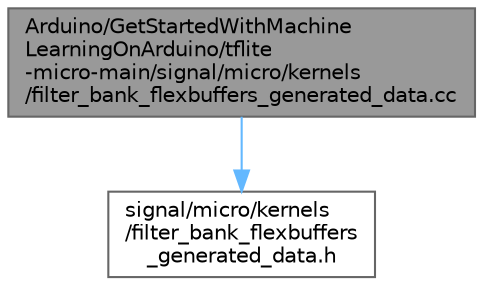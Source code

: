digraph "Arduino/GetStartedWithMachineLearningOnArduino/tflite-micro-main/signal/micro/kernels/filter_bank_flexbuffers_generated_data.cc"
{
 // LATEX_PDF_SIZE
  bgcolor="transparent";
  edge [fontname=Helvetica,fontsize=10,labelfontname=Helvetica,labelfontsize=10];
  node [fontname=Helvetica,fontsize=10,shape=box,height=0.2,width=0.4];
  Node1 [id="Node000001",label="Arduino/GetStartedWithMachine\lLearningOnArduino/tflite\l-micro-main/signal/micro/kernels\l/filter_bank_flexbuffers_generated_data.cc",height=0.2,width=0.4,color="gray40", fillcolor="grey60", style="filled", fontcolor="black",tooltip=" "];
  Node1 -> Node2 [id="edge1_Node000001_Node000002",color="steelblue1",style="solid",tooltip=" "];
  Node2 [id="Node000002",label="signal/micro/kernels\l/filter_bank_flexbuffers\l_generated_data.h",height=0.2,width=0.4,color="grey40", fillcolor="white", style="filled",URL="$filter__bank__flexbuffers__generated__data_8h.html",tooltip=" "];
}
